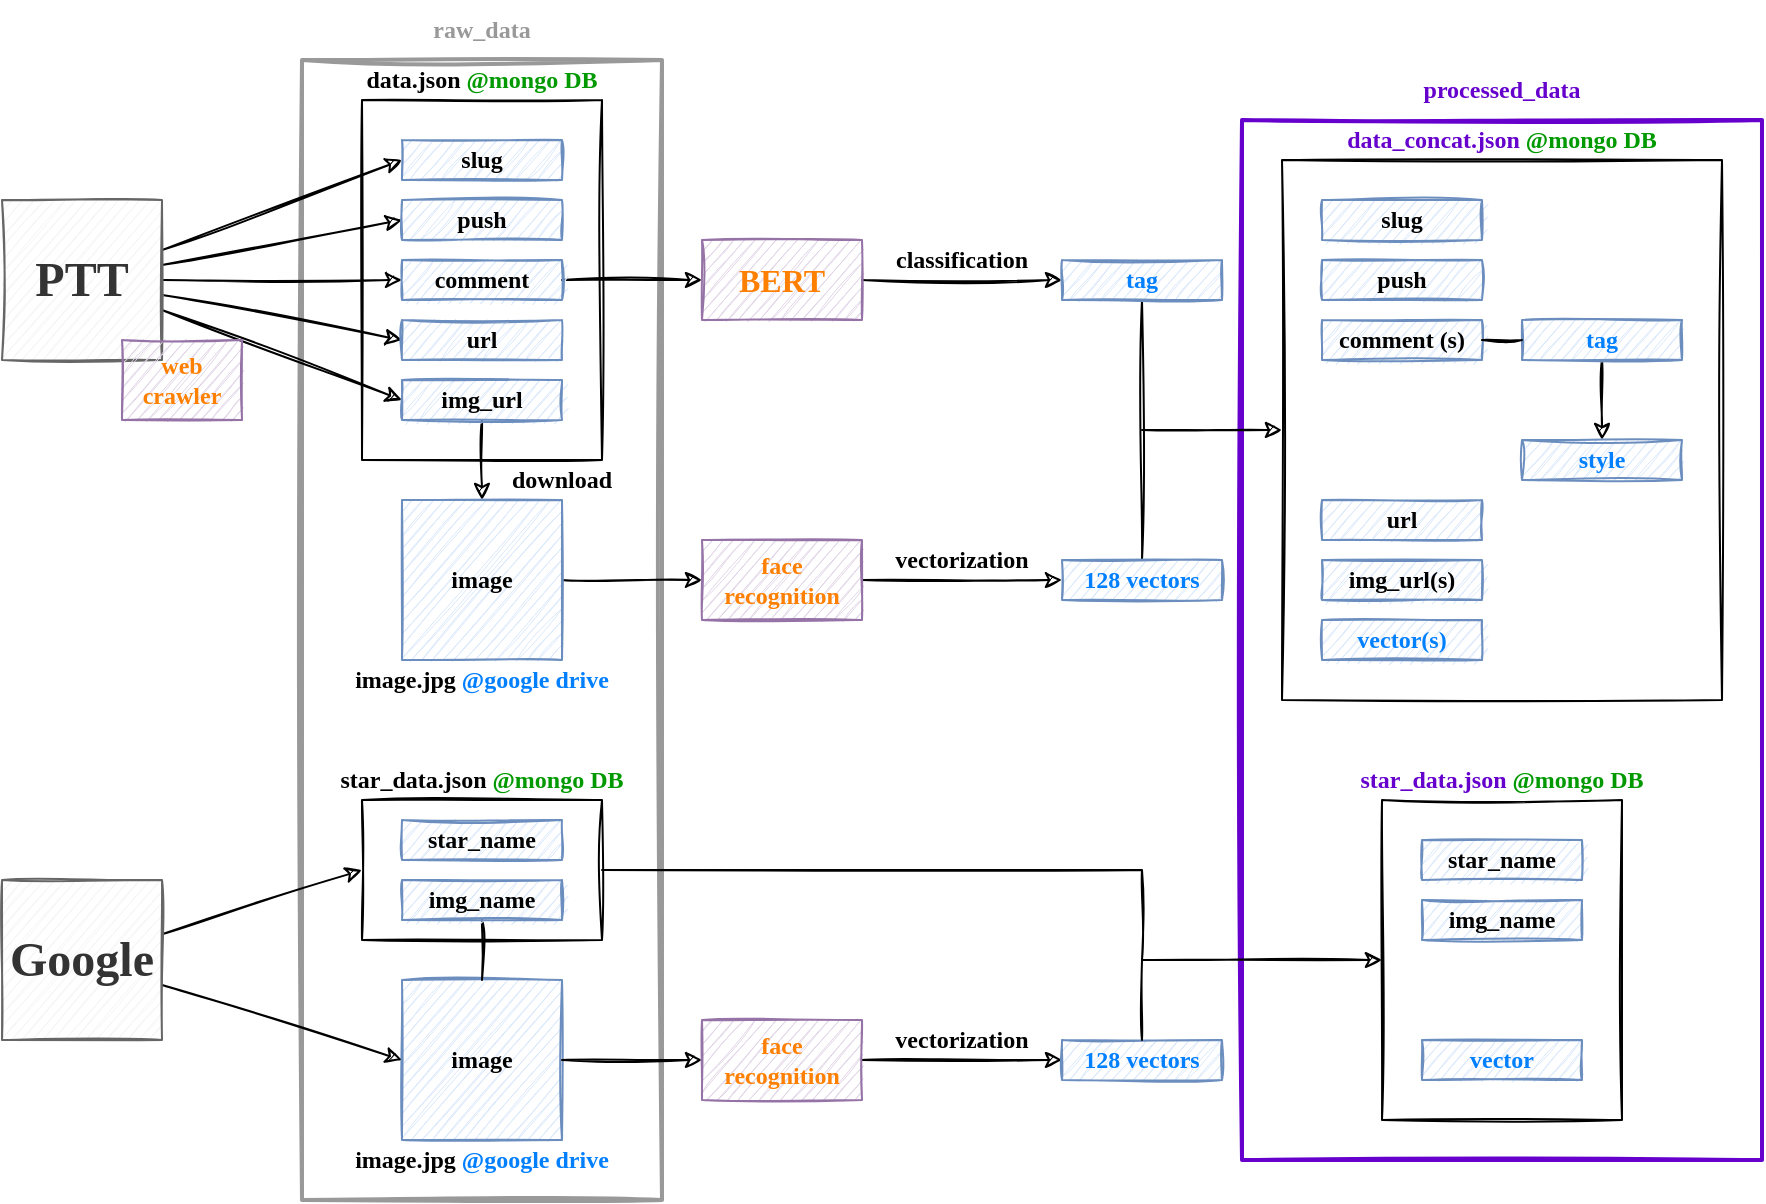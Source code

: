 <mxfile version="13.7.3" type="github" pages="3">
  <diagram id="C5RBs43oDa-KdzZeNtuy" name="Dataflow">
    <mxGraphModel dx="1221" dy="644" grid="1" gridSize="10" guides="1" tooltips="1" connect="1" arrows="1" fold="1" page="1" pageScale="1" pageWidth="1169" pageHeight="827" math="0" shadow="0">
      <root>
        <mxCell id="WIyWlLk6GJQsqaUBKTNV-0" />
        <mxCell id="WIyWlLk6GJQsqaUBKTNV-1" parent="WIyWlLk6GJQsqaUBKTNV-0" />
        <mxCell id="RGd-endWPw74yk3rcze4-29" value="" style="rounded=0;whiteSpace=wrap;html=1;shadow=0;sketch=1;strokeWidth=2;fillColor=none;fontSize=12;fontColor=#6600CC;strokeColor=#999999;" vertex="1" parent="WIyWlLk6GJQsqaUBKTNV-1">
          <mxGeometry x="190" y="50" width="180" height="570" as="geometry" />
        </mxCell>
        <mxCell id="RGd-endWPw74yk3rcze4-19" value="" style="rounded=0;whiteSpace=wrap;html=1;shadow=0;sketch=1;fillColor=none;strokeWidth=2;strokeColor=#6600CC;" vertex="1" parent="WIyWlLk6GJQsqaUBKTNV-1">
          <mxGeometry x="660" y="80" width="260" height="520" as="geometry" />
        </mxCell>
        <mxCell id="RGd-endWPw74yk3rcze4-16" style="edgeStyle=orthogonalEdgeStyle;rounded=0;sketch=1;orthogonalLoop=1;jettySize=auto;html=1;entryX=0;entryY=0.5;entryDx=0;entryDy=0;endArrow=classic;endFill=1;exitX=1;exitY=0.5;exitDx=0;exitDy=0;" edge="1" parent="WIyWlLk6GJQsqaUBKTNV-1" source="RGd-endWPw74yk3rcze4-3" target="RGd-endWPw74yk3rcze4-12">
          <mxGeometry relative="1" as="geometry">
            <mxPoint x="380" y="455" as="sourcePoint" />
            <Array as="points">
              <mxPoint x="610" y="455" />
              <mxPoint x="610" y="500" />
            </Array>
          </mxGeometry>
        </mxCell>
        <mxCell id="RGd-endWPw74yk3rcze4-3" value="" style="rounded=0;whiteSpace=wrap;html=1;fillColor=none;fontFamily=Comic Sans MS;sketch=1;fontStyle=1" vertex="1" parent="WIyWlLk6GJQsqaUBKTNV-1">
          <mxGeometry x="220" y="420" width="120" height="70" as="geometry" />
        </mxCell>
        <mxCell id="3lYdnJpDR3UN_ndo2m7_-62" value="" style="rounded=0;whiteSpace=wrap;html=1;fillColor=none;fontFamily=Comic Sans MS;sketch=1;fontStyle=1" parent="WIyWlLk6GJQsqaUBKTNV-1" vertex="1">
          <mxGeometry x="220" y="70" width="120" height="180" as="geometry" />
        </mxCell>
        <mxCell id="3lYdnJpDR3UN_ndo2m7_-72" value="" style="rounded=0;whiteSpace=wrap;html=1;fillColor=none;fontFamily=Comic Sans MS;sketch=1;fontStyle=1" parent="WIyWlLk6GJQsqaUBKTNV-1" vertex="1">
          <mxGeometry x="680" y="100" width="220" height="270" as="geometry" />
        </mxCell>
        <mxCell id="RGd-endWPw74yk3rcze4-24" style="edgeStyle=none;rounded=0;sketch=1;orthogonalLoop=1;jettySize=auto;html=1;entryX=0;entryY=0.5;entryDx=0;entryDy=0;endArrow=classic;endFill=1;fontSize=12;fontColor=#6600CC;" edge="1" parent="WIyWlLk6GJQsqaUBKTNV-1" source="3lYdnJpDR3UN_ndo2m7_-9" target="3lYdnJpDR3UN_ndo2m7_-14">
          <mxGeometry relative="1" as="geometry" />
        </mxCell>
        <mxCell id="RGd-endWPw74yk3rcze4-25" style="edgeStyle=none;rounded=0;sketch=1;orthogonalLoop=1;jettySize=auto;html=1;entryX=0;entryY=0.5;entryDx=0;entryDy=0;endArrow=classic;endFill=1;fontSize=12;fontColor=#6600CC;" edge="1" parent="WIyWlLk6GJQsqaUBKTNV-1" source="3lYdnJpDR3UN_ndo2m7_-9" target="3lYdnJpDR3UN_ndo2m7_-12">
          <mxGeometry relative="1" as="geometry" />
        </mxCell>
        <mxCell id="RGd-endWPw74yk3rcze4-26" style="edgeStyle=none;rounded=0;sketch=1;orthogonalLoop=1;jettySize=auto;html=1;entryX=0;entryY=0.5;entryDx=0;entryDy=0;endArrow=classic;endFill=1;fontSize=12;fontColor=#6600CC;" edge="1" parent="WIyWlLk6GJQsqaUBKTNV-1" source="3lYdnJpDR3UN_ndo2m7_-9" target="3lYdnJpDR3UN_ndo2m7_-13">
          <mxGeometry relative="1" as="geometry" />
        </mxCell>
        <mxCell id="RGd-endWPw74yk3rcze4-27" style="edgeStyle=none;rounded=0;sketch=1;orthogonalLoop=1;jettySize=auto;html=1;entryX=0;entryY=0.5;entryDx=0;entryDy=0;endArrow=classic;endFill=1;fontSize=12;fontColor=#6600CC;" edge="1" parent="WIyWlLk6GJQsqaUBKTNV-1" source="3lYdnJpDR3UN_ndo2m7_-9" target="3lYdnJpDR3UN_ndo2m7_-15">
          <mxGeometry relative="1" as="geometry" />
        </mxCell>
        <mxCell id="RGd-endWPw74yk3rcze4-28" style="edgeStyle=none;rounded=0;sketch=1;orthogonalLoop=1;jettySize=auto;html=1;entryX=0;entryY=0.5;entryDx=0;entryDy=0;endArrow=classic;endFill=1;fontSize=12;fontColor=#6600CC;" edge="1" parent="WIyWlLk6GJQsqaUBKTNV-1" source="3lYdnJpDR3UN_ndo2m7_-9" target="3lYdnJpDR3UN_ndo2m7_-16">
          <mxGeometry relative="1" as="geometry" />
        </mxCell>
        <mxCell id="3lYdnJpDR3UN_ndo2m7_-9" value="&lt;div style=&quot;font-size: 24px;&quot;&gt;PTT&lt;/div&gt;" style="rounded=0;whiteSpace=wrap;html=1;fontFamily=Comic Sans MS;sketch=1;fontStyle=1;fillColor=#f5f5f5;strokeColor=#666666;fontColor=#333333;fontSize=24;" parent="WIyWlLk6GJQsqaUBKTNV-1" vertex="1">
          <mxGeometry x="40" y="120" width="80" height="80" as="geometry" />
        </mxCell>
        <mxCell id="3lYdnJpDR3UN_ndo2m7_-12" value="&lt;div&gt;slug&lt;/div&gt;" style="rounded=0;whiteSpace=wrap;html=1;fontFamily=Comic Sans MS;sketch=1;fontStyle=1;fillColor=#dae8fc;strokeColor=#6c8ebf;" parent="WIyWlLk6GJQsqaUBKTNV-1" vertex="1">
          <mxGeometry x="240" y="90" width="80" height="20" as="geometry" />
        </mxCell>
        <mxCell id="3lYdnJpDR3UN_ndo2m7_-13" value="push" style="rounded=0;whiteSpace=wrap;html=1;fontFamily=Comic Sans MS;sketch=1;fontStyle=1;fillColor=#dae8fc;strokeColor=#6c8ebf;" parent="WIyWlLk6GJQsqaUBKTNV-1" vertex="1">
          <mxGeometry x="240" y="120" width="80" height="20" as="geometry" />
        </mxCell>
        <mxCell id="3lYdnJpDR3UN_ndo2m7_-58" style="edgeStyle=orthogonalEdgeStyle;rounded=0;orthogonalLoop=1;jettySize=auto;html=1;fontFamily=Comic Sans MS;sketch=1;fontStyle=1" parent="WIyWlLk6GJQsqaUBKTNV-1" source="3lYdnJpDR3UN_ndo2m7_-14" target="3lYdnJpDR3UN_ndo2m7_-28" edge="1">
          <mxGeometry relative="1" as="geometry" />
        </mxCell>
        <mxCell id="3lYdnJpDR3UN_ndo2m7_-14" value="comment" style="rounded=0;whiteSpace=wrap;html=1;fontFamily=Comic Sans MS;sketch=1;fontStyle=1;fillColor=#dae8fc;strokeColor=#6c8ebf;" parent="WIyWlLk6GJQsqaUBKTNV-1" vertex="1">
          <mxGeometry x="240" y="150" width="80" height="20" as="geometry" />
        </mxCell>
        <mxCell id="3lYdnJpDR3UN_ndo2m7_-15" value="url" style="rounded=0;whiteSpace=wrap;html=1;fontFamily=Comic Sans MS;sketch=1;fontStyle=1;fillColor=#dae8fc;strokeColor=#6c8ebf;" parent="WIyWlLk6GJQsqaUBKTNV-1" vertex="1">
          <mxGeometry x="240" y="180" width="80" height="20" as="geometry" />
        </mxCell>
        <mxCell id="3lYdnJpDR3UN_ndo2m7_-84" style="edgeStyle=orthogonalEdgeStyle;rounded=0;orthogonalLoop=1;jettySize=auto;html=1;entryX=0.5;entryY=0;entryDx=0;entryDy=0;fontFamily=Comic Sans MS;sketch=1;fontStyle=1" parent="WIyWlLk6GJQsqaUBKTNV-1" source="3lYdnJpDR3UN_ndo2m7_-16" target="3lYdnJpDR3UN_ndo2m7_-17" edge="1">
          <mxGeometry relative="1" as="geometry" />
        </mxCell>
        <mxCell id="3lYdnJpDR3UN_ndo2m7_-16" value="&lt;div&gt;img_url&lt;/div&gt;" style="rounded=0;whiteSpace=wrap;html=1;fontFamily=Comic Sans MS;sketch=1;fontStyle=1;fillColor=#dae8fc;strokeColor=#6c8ebf;" parent="WIyWlLk6GJQsqaUBKTNV-1" vertex="1">
          <mxGeometry x="240" y="210" width="80" height="20" as="geometry" />
        </mxCell>
        <mxCell id="NAhFsv_ZAzQZ003jYEAS-1" value="" style="edgeStyle=none;rounded=0;orthogonalLoop=1;jettySize=auto;html=1;endArrow=classic;endFill=1;fontFamily=Comic Sans MS;sketch=1;fontStyle=1" parent="WIyWlLk6GJQsqaUBKTNV-1" source="3lYdnJpDR3UN_ndo2m7_-17" target="3lYdnJpDR3UN_ndo2m7_-33" edge="1">
          <mxGeometry relative="1" as="geometry" />
        </mxCell>
        <mxCell id="3lYdnJpDR3UN_ndo2m7_-17" value="image" style="rounded=0;whiteSpace=wrap;html=1;fontFamily=Comic Sans MS;sketch=1;fontStyle=1;fillColor=#dae8fc;strokeColor=#6c8ebf;" parent="WIyWlLk6GJQsqaUBKTNV-1" vertex="1">
          <mxGeometry x="240" y="270" width="80" height="80" as="geometry" />
        </mxCell>
        <mxCell id="3lYdnJpDR3UN_ndo2m7_-59" style="edgeStyle=orthogonalEdgeStyle;rounded=0;orthogonalLoop=1;jettySize=auto;html=1;entryX=0;entryY=0.5;entryDx=0;entryDy=0;fontFamily=Comic Sans MS;sketch=1;fontStyle=1" parent="WIyWlLk6GJQsqaUBKTNV-1" source="3lYdnJpDR3UN_ndo2m7_-28" target="3lYdnJpDR3UN_ndo2m7_-31" edge="1">
          <mxGeometry relative="1" as="geometry" />
        </mxCell>
        <mxCell id="3lYdnJpDR3UN_ndo2m7_-28" value="BERT" style="rounded=0;whiteSpace=wrap;html=1;fontFamily=Comic Sans MS;sketch=1;fontStyle=1;fillColor=#e1d5e7;strokeColor=#9673a6;fontColor=#FF8000;fontSize=16;" parent="WIyWlLk6GJQsqaUBKTNV-1" vertex="1">
          <mxGeometry x="390" y="140" width="80" height="40" as="geometry" />
        </mxCell>
        <mxCell id="hyVg7HXCxgK-8fEmIiWi-0" style="edgeStyle=orthogonalEdgeStyle;rounded=0;orthogonalLoop=1;jettySize=auto;html=1;entryX=0.5;entryY=0;entryDx=0;entryDy=0;endArrow=none;endFill=0;sketch=1;" edge="1" parent="WIyWlLk6GJQsqaUBKTNV-1" source="3lYdnJpDR3UN_ndo2m7_-31" target="3lYdnJpDR3UN_ndo2m7_-81">
          <mxGeometry relative="1" as="geometry" />
        </mxCell>
        <mxCell id="3lYdnJpDR3UN_ndo2m7_-31" value="tag" style="rounded=0;whiteSpace=wrap;html=1;fontFamily=Comic Sans MS;sketch=1;fontStyle=1;fillColor=#dae8fc;strokeColor=#6c8ebf;fontColor=#007FFF;" parent="WIyWlLk6GJQsqaUBKTNV-1" vertex="1">
          <mxGeometry x="570" y="150" width="80" height="20" as="geometry" />
        </mxCell>
        <mxCell id="3lYdnJpDR3UN_ndo2m7_-82" style="edgeStyle=orthogonalEdgeStyle;rounded=0;orthogonalLoop=1;jettySize=auto;html=1;entryX=0;entryY=0.5;entryDx=0;entryDy=0;fontFamily=Comic Sans MS;sketch=1;fontStyle=1" parent="WIyWlLk6GJQsqaUBKTNV-1" source="3lYdnJpDR3UN_ndo2m7_-33" target="3lYdnJpDR3UN_ndo2m7_-81" edge="1">
          <mxGeometry relative="1" as="geometry" />
        </mxCell>
        <mxCell id="3lYdnJpDR3UN_ndo2m7_-33" value="face&lt;br style=&quot;font-size: 12px;&quot;&gt;recognition" style="rounded=0;whiteSpace=wrap;html=1;fontFamily=Comic Sans MS;sketch=1;fontStyle=1;fillColor=#e1d5e7;strokeColor=#9673a6;fontColor=#FF8000;fontSize=12;" parent="WIyWlLk6GJQsqaUBKTNV-1" vertex="1">
          <mxGeometry x="390" y="290" width="80" height="40" as="geometry" />
        </mxCell>
        <mxCell id="3lYdnJpDR3UN_ndo2m7_-77" style="edgeStyle=orthogonalEdgeStyle;rounded=0;orthogonalLoop=1;jettySize=auto;html=1;exitX=0.5;exitY=1;exitDx=0;exitDy=0;entryX=0.5;entryY=0;entryDx=0;entryDy=0;fontFamily=Comic Sans MS;sketch=1;fontStyle=1;fontColor=#6600CC;" parent="WIyWlLk6GJQsqaUBKTNV-1" source="3lYdnJpDR3UN_ndo2m7_-34" target="3lYdnJpDR3UN_ndo2m7_-75" edge="1">
          <mxGeometry relative="1" as="geometry" />
        </mxCell>
        <mxCell id="3lYdnJpDR3UN_ndo2m7_-34" value="tag" style="rounded=0;whiteSpace=wrap;html=1;fontFamily=Comic Sans MS;sketch=1;fontStyle=1;fillColor=#dae8fc;strokeColor=#6c8ebf;fontColor=#007FFF;" parent="WIyWlLk6GJQsqaUBKTNV-1" vertex="1">
          <mxGeometry x="800" y="180" width="80" height="20" as="geometry" />
        </mxCell>
        <mxCell id="3lYdnJpDR3UN_ndo2m7_-29" value="&lt;div style=&quot;font-size: 12px;&quot;&gt;web&lt;/div&gt;&lt;div style=&quot;font-size: 12px;&quot;&gt;crawler&lt;br style=&quot;font-size: 12px;&quot;&gt;&lt;/div&gt;" style="rounded=0;whiteSpace=wrap;html=1;fontFamily=Comic Sans MS;sketch=1;fontStyle=1;fillColor=#e1d5e7;strokeColor=#9673a6;fontColor=#FF8000;fontSize=12;" parent="WIyWlLk6GJQsqaUBKTNV-1" vertex="1">
          <mxGeometry x="100" y="190" width="60" height="40" as="geometry" />
        </mxCell>
        <mxCell id="3lYdnJpDR3UN_ndo2m7_-60" value="classification" style="text;html=1;strokeColor=none;fillColor=none;align=center;verticalAlign=middle;whiteSpace=wrap;rounded=0;fontFamily=Comic Sans MS;sketch=1;fontStyle=1" parent="WIyWlLk6GJQsqaUBKTNV-1" vertex="1">
          <mxGeometry x="480" y="140" width="80" height="20" as="geometry" />
        </mxCell>
        <mxCell id="3lYdnJpDR3UN_ndo2m7_-63" value="data.json &lt;font color=&quot;#009900&quot;&gt;@mongo DB&lt;/font&gt;" style="text;html=1;strokeColor=none;fillColor=none;align=center;verticalAlign=middle;whiteSpace=wrap;rounded=0;fontFamily=Comic Sans MS;sketch=1;fontStyle=1" parent="WIyWlLk6GJQsqaUBKTNV-1" vertex="1">
          <mxGeometry x="210" y="50" width="140" height="20" as="geometry" />
        </mxCell>
        <mxCell id="3lYdnJpDR3UN_ndo2m7_-66" value="&lt;div&gt;slug&lt;/div&gt;" style="rounded=0;whiteSpace=wrap;html=1;fontFamily=Comic Sans MS;sketch=1;fontStyle=1;fillColor=#dae8fc;strokeColor=#6c8ebf;" parent="WIyWlLk6GJQsqaUBKTNV-1" vertex="1">
          <mxGeometry x="700" y="120" width="80" height="20" as="geometry" />
        </mxCell>
        <mxCell id="3lYdnJpDR3UN_ndo2m7_-68" value="push" style="rounded=0;whiteSpace=wrap;html=1;fontFamily=Comic Sans MS;sketch=1;fontStyle=1;fillColor=#dae8fc;strokeColor=#6c8ebf;" parent="WIyWlLk6GJQsqaUBKTNV-1" vertex="1">
          <mxGeometry x="700" y="150" width="80" height="20" as="geometry" />
        </mxCell>
        <mxCell id="3lYdnJpDR3UN_ndo2m7_-69" value="comment (s)" style="rounded=0;whiteSpace=wrap;html=1;fontFamily=Comic Sans MS;sketch=1;fontStyle=1;fillColor=#dae8fc;strokeColor=#6c8ebf;" parent="WIyWlLk6GJQsqaUBKTNV-1" vertex="1">
          <mxGeometry x="700" y="180" width="80" height="20" as="geometry" />
        </mxCell>
        <mxCell id="3lYdnJpDR3UN_ndo2m7_-70" value="url" style="rounded=0;whiteSpace=wrap;html=1;fontFamily=Comic Sans MS;sketch=1;fontStyle=1;fillColor=#dae8fc;strokeColor=#6c8ebf;" parent="WIyWlLk6GJQsqaUBKTNV-1" vertex="1">
          <mxGeometry x="700" y="270" width="80" height="20" as="geometry" />
        </mxCell>
        <mxCell id="3lYdnJpDR3UN_ndo2m7_-71" value="&lt;div&gt;img_url(s)&lt;/div&gt;" style="rounded=0;whiteSpace=wrap;html=1;fontFamily=Comic Sans MS;sketch=1;fontStyle=1;fillColor=#dae8fc;strokeColor=#6c8ebf;" parent="WIyWlLk6GJQsqaUBKTNV-1" vertex="1">
          <mxGeometry x="700" y="300" width="80" height="20" as="geometry" />
        </mxCell>
        <mxCell id="3lYdnJpDR3UN_ndo2m7_-75" value="&lt;div&gt;style&lt;/div&gt;" style="rounded=0;whiteSpace=wrap;html=1;fontFamily=Comic Sans MS;sketch=1;fontStyle=1;fillColor=#dae8fc;strokeColor=#6c8ebf;fontColor=#007FFF;" parent="WIyWlLk6GJQsqaUBKTNV-1" vertex="1">
          <mxGeometry x="800" y="240" width="80" height="20" as="geometry" />
        </mxCell>
        <mxCell id="3lYdnJpDR3UN_ndo2m7_-76" value="&lt;font color=&quot;#6600CC&quot;&gt;data_concat.json&lt;/font&gt; &lt;font color=&quot;#009900&quot;&gt;@mongo DB&lt;/font&gt;" style="text;html=1;strokeColor=none;fillColor=none;align=center;verticalAlign=middle;whiteSpace=wrap;rounded=0;fontFamily=Comic Sans MS;sketch=1;fontStyle=1" parent="WIyWlLk6GJQsqaUBKTNV-1" vertex="1">
          <mxGeometry x="680" y="80" width="220" height="20" as="geometry" />
        </mxCell>
        <mxCell id="3lYdnJpDR3UN_ndo2m7_-79" value="" style="endArrow=none;html=1;exitX=1;exitY=0.5;exitDx=0;exitDy=0;fontFamily=Comic Sans MS;sketch=1;fontStyle=1" parent="WIyWlLk6GJQsqaUBKTNV-1" source="3lYdnJpDR3UN_ndo2m7_-69" edge="1">
          <mxGeometry width="50" height="50" relative="1" as="geometry">
            <mxPoint x="750" y="240" as="sourcePoint" />
            <mxPoint x="800" y="190" as="targetPoint" />
          </mxGeometry>
        </mxCell>
        <mxCell id="3lYdnJpDR3UN_ndo2m7_-81" value="128 vectors" style="rounded=0;whiteSpace=wrap;html=1;fontFamily=Comic Sans MS;sketch=1;fontStyle=1;fillColor=#dae8fc;strokeColor=#6c8ebf;fontColor=#007FFF;" parent="WIyWlLk6GJQsqaUBKTNV-1" vertex="1">
          <mxGeometry x="570" y="300" width="80" height="20" as="geometry" />
        </mxCell>
        <mxCell id="3lYdnJpDR3UN_ndo2m7_-83" value="vectorization" style="text;html=1;strokeColor=none;fillColor=none;align=center;verticalAlign=middle;whiteSpace=wrap;rounded=0;fontFamily=Comic Sans MS;sketch=1;fontStyle=1" parent="WIyWlLk6GJQsqaUBKTNV-1" vertex="1">
          <mxGeometry x="480" y="290" width="80" height="20" as="geometry" />
        </mxCell>
        <mxCell id="3lYdnJpDR3UN_ndo2m7_-85" value="download" style="text;html=1;strokeColor=none;fillColor=none;align=center;verticalAlign=middle;whiteSpace=wrap;rounded=0;fontFamily=Comic Sans MS;sketch=1;fontStyle=1" parent="WIyWlLk6GJQsqaUBKTNV-1" vertex="1">
          <mxGeometry x="280" y="250" width="80" height="20" as="geometry" />
        </mxCell>
        <mxCell id="3lYdnJpDR3UN_ndo2m7_-86" value="image.jpg &lt;font color=&quot;#007FFF&quot;&gt;@google drive&lt;/font&gt;" style="text;html=1;strokeColor=none;fillColor=none;align=center;verticalAlign=middle;whiteSpace=wrap;rounded=0;fontFamily=Comic Sans MS;sketch=1;fontStyle=1" parent="WIyWlLk6GJQsqaUBKTNV-1" vertex="1">
          <mxGeometry x="200" y="350" width="160" height="20" as="geometry" />
        </mxCell>
        <mxCell id="3lYdnJpDR3UN_ndo2m7_-87" value="vector(s)" style="rounded=0;whiteSpace=wrap;html=1;fontFamily=Comic Sans MS;sketch=1;fontStyle=1;fillColor=#dae8fc;strokeColor=#6c8ebf;fontColor=#007FFF;" parent="WIyWlLk6GJQsqaUBKTNV-1" vertex="1">
          <mxGeometry x="700" y="330" width="80" height="20" as="geometry" />
        </mxCell>
        <mxCell id="hyVg7HXCxgK-8fEmIiWi-1" value="" style="endArrow=classic;html=1;sketch=1;endFill=1;entryX=0;entryY=0.5;entryDx=0;entryDy=0;" edge="1" parent="WIyWlLk6GJQsqaUBKTNV-1" target="3lYdnJpDR3UN_ndo2m7_-72">
          <mxGeometry width="50" height="50" relative="1" as="geometry">
            <mxPoint x="610" y="235" as="sourcePoint" />
            <mxPoint x="640" y="210" as="targetPoint" />
          </mxGeometry>
        </mxCell>
        <mxCell id="RGd-endWPw74yk3rcze4-0" value="image" style="rounded=0;whiteSpace=wrap;html=1;fontFamily=Comic Sans MS;sketch=1;fontStyle=1;fillColor=#dae8fc;strokeColor=#6c8ebf;" vertex="1" parent="WIyWlLk6GJQsqaUBKTNV-1">
          <mxGeometry x="240" y="510" width="80" height="80" as="geometry" />
        </mxCell>
        <mxCell id="RGd-endWPw74yk3rcze4-1" value="&lt;div&gt;star_name&lt;/div&gt;" style="rounded=0;whiteSpace=wrap;html=1;fontFamily=Comic Sans MS;sketch=1;fontStyle=1;fillColor=#dae8fc;strokeColor=#6c8ebf;" vertex="1" parent="WIyWlLk6GJQsqaUBKTNV-1">
          <mxGeometry x="240" y="430" width="80" height="20" as="geometry" />
        </mxCell>
        <mxCell id="RGd-endWPw74yk3rcze4-11" style="edgeStyle=orthogonalEdgeStyle;rounded=0;sketch=1;orthogonalLoop=1;jettySize=auto;html=1;entryX=0.5;entryY=0;entryDx=0;entryDy=0;endArrow=none;endFill=0;exitX=0.5;exitY=1;exitDx=0;exitDy=0;" edge="1" parent="WIyWlLk6GJQsqaUBKTNV-1" source="RGd-endWPw74yk3rcze4-2" target="RGd-endWPw74yk3rcze4-0">
          <mxGeometry relative="1" as="geometry">
            <mxPoint x="290" y="500" as="sourcePoint" />
          </mxGeometry>
        </mxCell>
        <mxCell id="RGd-endWPw74yk3rcze4-2" value="&lt;div&gt;img_name&lt;/div&gt;" style="rounded=0;whiteSpace=wrap;html=1;fontFamily=Comic Sans MS;sketch=1;fontStyle=1;fillColor=#dae8fc;strokeColor=#6c8ebf;" vertex="1" parent="WIyWlLk6GJQsqaUBKTNV-1">
          <mxGeometry x="240" y="460" width="80" height="20" as="geometry" />
        </mxCell>
        <mxCell id="RGd-endWPw74yk3rcze4-4" value="star_data.json &lt;font color=&quot;#009900&quot;&gt;@mongo DB&lt;/font&gt;" style="text;html=1;strokeColor=none;fillColor=none;align=center;verticalAlign=middle;whiteSpace=wrap;rounded=0;fontFamily=Comic Sans MS;sketch=1;fontStyle=1" vertex="1" parent="WIyWlLk6GJQsqaUBKTNV-1">
          <mxGeometry x="190" y="400" width="180" height="20" as="geometry" />
        </mxCell>
        <mxCell id="RGd-endWPw74yk3rcze4-5" value="image.jpg &lt;font color=&quot;#007FFF&quot;&gt;@google drive&lt;/font&gt;" style="text;html=1;strokeColor=none;fillColor=none;align=center;verticalAlign=middle;whiteSpace=wrap;rounded=0;fontFamily=Comic Sans MS;sketch=1;fontStyle=1" vertex="1" parent="WIyWlLk6GJQsqaUBKTNV-1">
          <mxGeometry x="200" y="590" width="160" height="20" as="geometry" />
        </mxCell>
        <mxCell id="RGd-endWPw74yk3rcze4-6" value="" style="edgeStyle=none;rounded=0;orthogonalLoop=1;jettySize=auto;html=1;endArrow=classic;endFill=1;fontFamily=Comic Sans MS;sketch=1;fontStyle=1;exitX=1;exitY=0.5;exitDx=0;exitDy=0;" edge="1" target="RGd-endWPw74yk3rcze4-8" parent="WIyWlLk6GJQsqaUBKTNV-1" source="RGd-endWPw74yk3rcze4-0">
          <mxGeometry relative="1" as="geometry">
            <mxPoint x="330" y="500" as="sourcePoint" />
          </mxGeometry>
        </mxCell>
        <mxCell id="RGd-endWPw74yk3rcze4-7" style="edgeStyle=orthogonalEdgeStyle;rounded=0;orthogonalLoop=1;jettySize=auto;html=1;entryX=0;entryY=0.5;entryDx=0;entryDy=0;fontFamily=Comic Sans MS;sketch=1;fontStyle=1" edge="1" source="RGd-endWPw74yk3rcze4-8" target="RGd-endWPw74yk3rcze4-9" parent="WIyWlLk6GJQsqaUBKTNV-1">
          <mxGeometry relative="1" as="geometry" />
        </mxCell>
        <mxCell id="RGd-endWPw74yk3rcze4-8" value="face&lt;br style=&quot;font-size: 12px;&quot;&gt;recognition" style="rounded=0;whiteSpace=wrap;html=1;fontFamily=Comic Sans MS;sketch=1;fontStyle=1;fillColor=#e1d5e7;strokeColor=#9673a6;fontColor=#FF8000;fontSize=12;" vertex="1" parent="WIyWlLk6GJQsqaUBKTNV-1">
          <mxGeometry x="390" y="530" width="80" height="40" as="geometry" />
        </mxCell>
        <mxCell id="RGd-endWPw74yk3rcze4-9" value="128 vectors" style="rounded=0;whiteSpace=wrap;html=1;fontFamily=Comic Sans MS;sketch=1;fontStyle=1;fillColor=#dae8fc;strokeColor=#6c8ebf;fontColor=#007FFF;" vertex="1" parent="WIyWlLk6GJQsqaUBKTNV-1">
          <mxGeometry x="570" y="540" width="80" height="20" as="geometry" />
        </mxCell>
        <mxCell id="RGd-endWPw74yk3rcze4-10" value="vectorization" style="text;html=1;strokeColor=none;fillColor=none;align=center;verticalAlign=middle;whiteSpace=wrap;rounded=0;fontFamily=Comic Sans MS;sketch=1;fontStyle=1" vertex="1" parent="WIyWlLk6GJQsqaUBKTNV-1">
          <mxGeometry x="480" y="530" width="80" height="20" as="geometry" />
        </mxCell>
        <mxCell id="RGd-endWPw74yk3rcze4-12" value="" style="rounded=0;whiteSpace=wrap;html=1;fillColor=none;fontFamily=Comic Sans MS;sketch=1;fontStyle=1" vertex="1" parent="WIyWlLk6GJQsqaUBKTNV-1">
          <mxGeometry x="730" y="420" width="120" height="160" as="geometry" />
        </mxCell>
        <mxCell id="RGd-endWPw74yk3rcze4-13" value="vector" style="rounded=0;whiteSpace=wrap;html=1;fontFamily=Comic Sans MS;sketch=1;fontStyle=1;fillColor=#dae8fc;strokeColor=#6c8ebf;fontColor=#007FFF;" vertex="1" parent="WIyWlLk6GJQsqaUBKTNV-1">
          <mxGeometry x="750" y="540" width="80" height="20" as="geometry" />
        </mxCell>
        <mxCell id="RGd-endWPw74yk3rcze4-14" value="&lt;div&gt;star_name&lt;/div&gt;" style="rounded=0;whiteSpace=wrap;html=1;fontFamily=Comic Sans MS;sketch=1;fontStyle=1;fillColor=#dae8fc;strokeColor=#6c8ebf;" vertex="1" parent="WIyWlLk6GJQsqaUBKTNV-1">
          <mxGeometry x="750" y="440" width="80" height="20" as="geometry" />
        </mxCell>
        <mxCell id="RGd-endWPw74yk3rcze4-15" value="&lt;div&gt;img_name&lt;/div&gt;" style="rounded=0;whiteSpace=wrap;html=1;fontFamily=Comic Sans MS;sketch=1;fontStyle=1;fillColor=#dae8fc;strokeColor=#6c8ebf;" vertex="1" parent="WIyWlLk6GJQsqaUBKTNV-1">
          <mxGeometry x="750" y="470" width="80" height="20" as="geometry" />
        </mxCell>
        <mxCell id="RGd-endWPw74yk3rcze4-17" value="" style="endArrow=none;html=1;exitX=0.5;exitY=0;exitDx=0;exitDy=0;sketch=1;" edge="1" parent="WIyWlLk6GJQsqaUBKTNV-1" source="RGd-endWPw74yk3rcze4-9">
          <mxGeometry width="50" height="50" relative="1" as="geometry">
            <mxPoint x="380" y="420" as="sourcePoint" />
            <mxPoint x="610" y="500" as="targetPoint" />
          </mxGeometry>
        </mxCell>
        <mxCell id="RGd-endWPw74yk3rcze4-18" value="&lt;font color=&quot;#6600CC&quot;&gt;star_data.json&lt;/font&gt; &lt;font color=&quot;#009900&quot;&gt;@mongo DB&lt;/font&gt;" style="text;html=1;strokeColor=none;fillColor=none;align=center;verticalAlign=middle;whiteSpace=wrap;rounded=0;fontFamily=Comic Sans MS;sketch=1;fontStyle=1" vertex="1" parent="WIyWlLk6GJQsqaUBKTNV-1">
          <mxGeometry x="680" y="400" width="220" height="20" as="geometry" />
        </mxCell>
        <mxCell id="RGd-endWPw74yk3rcze4-20" value="processed_data" style="text;html=1;strokeColor=none;fillColor=none;align=center;verticalAlign=middle;whiteSpace=wrap;rounded=0;fontFamily=Comic Sans MS;sketch=1;fontStyle=1;fontSize=12;fontColor=#6600CC;" vertex="1" parent="WIyWlLk6GJQsqaUBKTNV-1">
          <mxGeometry x="730" y="50" width="120" height="30" as="geometry" />
        </mxCell>
        <mxCell id="RGd-endWPw74yk3rcze4-22" style="rounded=0;sketch=1;orthogonalLoop=1;jettySize=auto;html=1;entryX=0;entryY=0.5;entryDx=0;entryDy=0;endArrow=classic;endFill=1;fontSize=12;fontColor=#6600CC;" edge="1" parent="WIyWlLk6GJQsqaUBKTNV-1" source="RGd-endWPw74yk3rcze4-21" target="RGd-endWPw74yk3rcze4-3">
          <mxGeometry relative="1" as="geometry" />
        </mxCell>
        <mxCell id="RGd-endWPw74yk3rcze4-23" style="edgeStyle=none;rounded=0;sketch=1;orthogonalLoop=1;jettySize=auto;html=1;entryX=0;entryY=0.5;entryDx=0;entryDy=0;endArrow=classic;endFill=1;fontSize=12;fontColor=#6600CC;" edge="1" parent="WIyWlLk6GJQsqaUBKTNV-1" source="RGd-endWPw74yk3rcze4-21" target="RGd-endWPw74yk3rcze4-0">
          <mxGeometry relative="1" as="geometry" />
        </mxCell>
        <mxCell id="RGd-endWPw74yk3rcze4-21" value="Google" style="rounded=0;whiteSpace=wrap;html=1;fontFamily=Comic Sans MS;sketch=1;fontStyle=1;fillColor=#f5f5f5;strokeColor=#666666;fontColor=#333333;fontSize=24;" vertex="1" parent="WIyWlLk6GJQsqaUBKTNV-1">
          <mxGeometry x="40" y="460" width="80" height="80" as="geometry" />
        </mxCell>
        <mxCell id="RGd-endWPw74yk3rcze4-30" value="&lt;font color=&quot;#999999&quot;&gt;raw_data&lt;/font&gt;" style="text;html=1;strokeColor=none;fillColor=none;align=center;verticalAlign=middle;whiteSpace=wrap;rounded=0;fontFamily=Comic Sans MS;sketch=1;fontStyle=1;fontSize=12;fontColor=#6600CC;" vertex="1" parent="WIyWlLk6GJQsqaUBKTNV-1">
          <mxGeometry x="220" y="20" width="120" height="30" as="geometry" />
        </mxCell>
      </root>
    </mxGraphModel>
  </diagram>
  <diagram id="Nt0J0xKp3pacWhj--r_8" name="Line Bot Flow">
    <mxGraphModel dx="865" dy="456" grid="1" gridSize="10" guides="1" tooltips="1" connect="1" arrows="1" fold="1" page="1" pageScale="1" pageWidth="1169" pageHeight="827" math="0" shadow="0">
      <root>
        <mxCell id="h0hnuQ6VSx8-oMJRBhuu-0" />
        <mxCell id="h0hnuQ6VSx8-oMJRBhuu-1" parent="h0hnuQ6VSx8-oMJRBhuu-0" />
        <mxCell id="_npj7aWV0BzCkINokY6t-2" value="" style="rounded=0;whiteSpace=wrap;html=1;fillColor=none;gradientColor=none;sketch=1;fontFamily=Comic Sans MS;fontStyle=1;fontColor=#FF8000;strokeColor=#FF8000;strokeWidth=1;" parent="h0hnuQ6VSx8-oMJRBhuu-1" vertex="1">
          <mxGeometry x="380" y="280" width="260" height="120" as="geometry" />
        </mxCell>
        <mxCell id="D0xRd7xtebiC20sCWtdT-45" value="" style="rounded=0;whiteSpace=wrap;html=1;fillColor=none;gradientColor=none;sketch=1;fontFamily=Comic Sans MS;fontStyle=1" parent="h0hnuQ6VSx8-oMJRBhuu-1" vertex="1">
          <mxGeometry x="340" y="40" width="120" height="210" as="geometry" />
        </mxCell>
        <mxCell id="D0xRd7xtebiC20sCWtdT-11" style="edgeStyle=orthogonalEdgeStyle;rounded=0;orthogonalLoop=1;jettySize=auto;html=1;exitX=0.5;exitY=1;exitDx=0;exitDy=0;entryX=0.5;entryY=0;entryDx=0;entryDy=0;endArrow=classic;endFill=1;sketch=1;fontFamily=Comic Sans MS;fontStyle=1" parent="h0hnuQ6VSx8-oMJRBhuu-1" source="h0hnuQ6VSx8-oMJRBhuu-2" target="u5vzbcWMgcDCL_qY4rwx-0" edge="1">
          <mxGeometry relative="1" as="geometry" />
        </mxCell>
        <mxCell id="h0hnuQ6VSx8-oMJRBhuu-2" value="image" style="whiteSpace=wrap;html=1;aspect=fixed;fillColor=#d5e8d4;sketch=1;fontFamily=Comic Sans MS;fontStyle=1;strokeColor=#82b366;" parent="h0hnuQ6VSx8-oMJRBhuu-1" vertex="1">
          <mxGeometry x="220" y="200" width="40" height="40" as="geometry" />
        </mxCell>
        <mxCell id="D0xRd7xtebiC20sCWtdT-4" style="edgeStyle=orthogonalEdgeStyle;rounded=0;orthogonalLoop=1;jettySize=auto;html=1;exitX=1;exitY=0.5;exitDx=0;exitDy=0;entryX=0;entryY=0.5;entryDx=0;entryDy=0;sketch=1;fontFamily=Comic Sans MS;fontStyle=1" parent="h0hnuQ6VSx8-oMJRBhuu-1" source="u5vzbcWMgcDCL_qY4rwx-0" target="u5vzbcWMgcDCL_qY4rwx-1" edge="1">
          <mxGeometry relative="1" as="geometry" />
        </mxCell>
        <mxCell id="u5vzbcWMgcDCL_qY4rwx-0" value="&lt;div&gt;face&lt;/div&gt;&lt;div&gt;recognition&lt;br&gt;&lt;/div&gt;" style="rounded=0;whiteSpace=wrap;html=1;fillColor=#e1d5e7;sketch=1;fontFamily=Comic Sans MS;fontStyle=1;strokeColor=#9673a6;" parent="h0hnuQ6VSx8-oMJRBhuu-1" vertex="1">
          <mxGeometry x="200" y="360" width="80" height="40" as="geometry" />
        </mxCell>
        <mxCell id="D0xRd7xtebiC20sCWtdT-14" style="edgeStyle=orthogonalEdgeStyle;rounded=0;orthogonalLoop=1;jettySize=auto;html=1;endArrow=classic;endFill=1;sketch=1;fontFamily=Comic Sans MS;fontStyle=1;entryX=0.5;entryY=1;entryDx=0;entryDy=0;" parent="h0hnuQ6VSx8-oMJRBhuu-1" source="u5vzbcWMgcDCL_qY4rwx-1" target="_npj7aWV0BzCkINokY6t-4" edge="1">
          <mxGeometry relative="1" as="geometry">
            <mxPoint x="562" y="270" as="targetPoint" />
            <Array as="points">
              <mxPoint x="520" y="300" />
              <mxPoint x="580" y="300" />
            </Array>
          </mxGeometry>
        </mxCell>
        <mxCell id="u5vzbcWMgcDCL_qY4rwx-1" value="vector" style="rounded=0;whiteSpace=wrap;html=1;fillColor=#d5e8d4;sketch=1;fontFamily=Comic Sans MS;fontStyle=1;strokeColor=#82b366;" parent="h0hnuQ6VSx8-oMJRBhuu-1" vertex="1">
          <mxGeometry x="480" y="370" width="80" height="20" as="geometry" />
        </mxCell>
        <mxCell id="_npj7aWV0BzCkINokY6t-0" value="vector" style="rounded=0;whiteSpace=wrap;html=1;fillColor=#f8cecc;sketch=1;fontFamily=Comic Sans MS;fontStyle=1;strokeColor=#b85450;" parent="h0hnuQ6VSx8-oMJRBhuu-1" vertex="1">
          <mxGeometry x="540" y="325.58" width="80" height="20" as="geometry" />
        </mxCell>
        <mxCell id="-8c_YO028if4OeIdMSnj-12" style="edgeStyle=none;rounded=0;sketch=1;orthogonalLoop=1;jettySize=auto;html=1;entryX=0;entryY=0.5;entryDx=0;entryDy=0;endArrow=classic;endFill=1;fontFamily=Comic Sans MS;fontColor=#6600CC;" parent="h0hnuQ6VSx8-oMJRBhuu-1" source="_npj7aWV0BzCkINokY6t-4" target="-8c_YO028if4OeIdMSnj-5" edge="1">
          <mxGeometry relative="1" as="geometry" />
        </mxCell>
        <mxCell id="_npj7aWV0BzCkINokY6t-4" value="" style="rounded=0;whiteSpace=wrap;html=1;fillColor=none;gradientColor=none;sketch=1;fontFamily=Comic Sans MS;fontStyle=1" parent="h0hnuQ6VSx8-oMJRBhuu-1" vertex="1">
          <mxGeometry x="520" y="40" width="120" height="210" as="geometry" />
        </mxCell>
        <mxCell id="_npj7aWV0BzCkINokY6t-7" value="&lt;div&gt;push&lt;/div&gt;" style="rounded=0;whiteSpace=wrap;html=1;fillColor=#dae8fc;sketch=1;fontFamily=Comic Sans MS;fontStyle=1;strokeColor=#6c8ebf;fontColor=#7EA6E0;" parent="h0hnuQ6VSx8-oMJRBhuu-1" vertex="1">
          <mxGeometry x="540" y="60" width="80" height="20" as="geometry" />
        </mxCell>
        <mxCell id="_npj7aWV0BzCkINokY6t-8" value="comment" style="rounded=0;whiteSpace=wrap;html=1;fillColor=#dae8fc;sketch=1;fontFamily=Comic Sans MS;fontStyle=1;strokeColor=#6c8ebf;fontColor=#7EA6E0;" parent="h0hnuQ6VSx8-oMJRBhuu-1" vertex="1">
          <mxGeometry x="540" y="90" width="80" height="20" as="geometry" />
        </mxCell>
        <mxCell id="_npj7aWV0BzCkINokY6t-9" value="url" style="rounded=0;whiteSpace=wrap;html=1;fillColor=#dae8fc;sketch=1;fontFamily=Comic Sans MS;fontStyle=1;strokeColor=#6c8ebf;fontColor=#7EA6E0;" parent="h0hnuQ6VSx8-oMJRBhuu-1" vertex="1">
          <mxGeometry x="540" y="120" width="80" height="20" as="geometry" />
        </mxCell>
        <mxCell id="_npj7aWV0BzCkINokY6t-10" value="img_url" style="rounded=0;whiteSpace=wrap;html=1;fillColor=#dae8fc;sketch=1;fontFamily=Comic Sans MS;fontStyle=1;strokeColor=#6c8ebf;fontColor=#7EA6E0;" parent="h0hnuQ6VSx8-oMJRBhuu-1" vertex="1">
          <mxGeometry x="540" y="180" width="80" height="20" as="geometry" />
        </mxCell>
        <mxCell id="_npj7aWV0BzCkINokY6t-11" value="&lt;div&gt;style&lt;/div&gt;" style="rounded=0;whiteSpace=wrap;html=1;fillColor=#dae8fc;sketch=1;fontFamily=Comic Sans MS;fontStyle=1;strokeColor=#6c8ebf;fontColor=#7EA6E0;" parent="h0hnuQ6VSx8-oMJRBhuu-1" vertex="1">
          <mxGeometry x="540" y="150" width="80" height="20" as="geometry" />
        </mxCell>
        <mxCell id="D0xRd7xtebiC20sCWtdT-0" value="compare" style="text;html=1;strokeColor=none;fillColor=none;align=center;verticalAlign=middle;whiteSpace=wrap;rounded=0;sketch=1;fontFamily=Comic Sans MS;fontStyle=1;fontColor=#FF8000;fontSize=16;" parent="h0hnuQ6VSx8-oMJRBhuu-1" vertex="1">
          <mxGeometry x="390" y="284.12" width="80" height="22.94" as="geometry" />
        </mxCell>
        <mxCell id="D0xRd7xtebiC20sCWtdT-5" value="@Redis" style="text;html=1;strokeColor=none;fillColor=none;align=center;verticalAlign=middle;whiteSpace=wrap;rounded=0;sketch=1;fontFamily=Comic Sans MS;fontStyle=1;fontColor=#FF0000;" parent="h0hnuQ6VSx8-oMJRBhuu-1" vertex="1">
          <mxGeometry x="585" y="250" width="60" height="20" as="geometry" />
        </mxCell>
        <mxCell id="D0xRd7xtebiC20sCWtdT-6" value="&lt;div&gt;user upload&lt;br&gt;&lt;/div&gt;" style="text;html=1;strokeColor=none;fillColor=none;align=center;verticalAlign=middle;whiteSpace=wrap;rounded=0;sketch=1;fontFamily=Comic Sans MS;fontStyle=1" parent="h0hnuQ6VSx8-oMJRBhuu-1" vertex="1">
          <mxGeometry x="190" y="160" width="60" height="20" as="geometry" />
        </mxCell>
        <mxCell id="D0xRd7xtebiC20sCWtdT-17" style="edgeStyle=orthogonalEdgeStyle;rounded=0;orthogonalLoop=1;jettySize=auto;html=1;entryX=0.5;entryY=0;entryDx=0;entryDy=0;endArrow=classic;endFill=1;sketch=1;fontFamily=Comic Sans MS;fontStyle=1" parent="h0hnuQ6VSx8-oMJRBhuu-1" source="D0xRd7xtebiC20sCWtdT-16" target="h0hnuQ6VSx8-oMJRBhuu-2" edge="1">
          <mxGeometry relative="1" as="geometry" />
        </mxCell>
        <mxCell id="D0xRd7xtebiC20sCWtdT-32" style="edgeStyle=none;rounded=0;orthogonalLoop=1;jettySize=auto;html=1;entryX=0;entryY=0.5;entryDx=0;entryDy=0;endArrow=classic;endFill=1;sketch=1;fontFamily=Comic Sans MS;fontStyle=1" parent="h0hnuQ6VSx8-oMJRBhuu-1" source="D0xRd7xtebiC20sCWtdT-16" target="D0xRd7xtebiC20sCWtdT-26" edge="1">
          <mxGeometry relative="1" as="geometry" />
        </mxCell>
        <mxCell id="D0xRd7xtebiC20sCWtdT-33" style="edgeStyle=none;rounded=0;orthogonalLoop=1;jettySize=auto;html=1;entryX=0;entryY=0.5;entryDx=0;entryDy=0;endArrow=classic;endFill=1;sketch=1;fontFamily=Comic Sans MS;fontStyle=1" parent="h0hnuQ6VSx8-oMJRBhuu-1" source="D0xRd7xtebiC20sCWtdT-16" target="D0xRd7xtebiC20sCWtdT-27" edge="1">
          <mxGeometry relative="1" as="geometry" />
        </mxCell>
        <mxCell id="D0xRd7xtebiC20sCWtdT-34" style="edgeStyle=none;rounded=0;orthogonalLoop=1;jettySize=auto;html=1;entryX=0;entryY=0.5;entryDx=0;entryDy=0;endArrow=classic;endFill=1;sketch=1;fontFamily=Comic Sans MS;fontStyle=1" parent="h0hnuQ6VSx8-oMJRBhuu-1" source="D0xRd7xtebiC20sCWtdT-16" target="D0xRd7xtebiC20sCWtdT-28" edge="1">
          <mxGeometry relative="1" as="geometry" />
        </mxCell>
        <mxCell id="D0xRd7xtebiC20sCWtdT-35" style="edgeStyle=none;rounded=0;orthogonalLoop=1;jettySize=auto;html=1;entryX=0;entryY=0.5;entryDx=0;entryDy=0;endArrow=classic;endFill=1;sketch=1;fontFamily=Comic Sans MS;fontStyle=1" parent="h0hnuQ6VSx8-oMJRBhuu-1" source="D0xRd7xtebiC20sCWtdT-16" target="D0xRd7xtebiC20sCWtdT-24" edge="1">
          <mxGeometry relative="1" as="geometry" />
        </mxCell>
        <mxCell id="D0xRd7xtebiC20sCWtdT-36" style="edgeStyle=none;rounded=0;orthogonalLoop=1;jettySize=auto;html=1;entryX=0;entryY=0.5;entryDx=0;entryDy=0;endArrow=classic;endFill=1;sketch=1;fontFamily=Comic Sans MS;fontStyle=1" parent="h0hnuQ6VSx8-oMJRBhuu-1" source="D0xRd7xtebiC20sCWtdT-16" target="D0xRd7xtebiC20sCWtdT-25" edge="1">
          <mxGeometry relative="1" as="geometry" />
        </mxCell>
        <mxCell id="-8c_YO028if4OeIdMSnj-23" style="edgeStyle=none;rounded=0;sketch=1;orthogonalLoop=1;jettySize=auto;html=1;entryX=0;entryY=0.5;entryDx=0;entryDy=0;endArrow=classic;endFill=1;fontFamily=Comic Sans MS;fontColor=#6600CC;" parent="h0hnuQ6VSx8-oMJRBhuu-1" source="D0xRd7xtebiC20sCWtdT-16" target="-8c_YO028if4OeIdMSnj-14" edge="1">
          <mxGeometry relative="1" as="geometry" />
        </mxCell>
        <mxCell id="D0xRd7xtebiC20sCWtdT-16" value="&lt;div&gt;&lt;font color=&quot;#009900&quot;&gt;user&lt;/font&gt;&lt;/div&gt;&lt;font color=&quot;#009900&quot;&gt;@Line&lt;/font&gt;" style="ellipse;whiteSpace=wrap;html=1;aspect=fixed;fillColor=#d5e8d4;sketch=1;fontFamily=Comic Sans MS;strokeColor=#82b366;fontStyle=1;fontColor=#006600;" parent="h0hnuQ6VSx8-oMJRBhuu-1" vertex="1">
          <mxGeometry x="210" y="70" width="60" height="60" as="geometry" />
        </mxCell>
        <mxCell id="D0xRd7xtebiC20sCWtdT-22" value="top 5 closest article" style="text;html=1;strokeColor=none;fillColor=none;align=center;verticalAlign=middle;whiteSpace=wrap;rounded=0;sketch=1;fontFamily=Comic Sans MS;fontStyle=1" parent="h0hnuQ6VSx8-oMJRBhuu-1" vertex="1">
          <mxGeometry x="390" y="345.58" width="130" height="20" as="geometry" />
        </mxCell>
        <mxCell id="D0xRd7xtebiC20sCWtdT-37" style="edgeStyle=none;rounded=0;orthogonalLoop=1;jettySize=auto;html=1;entryX=0;entryY=0.5;entryDx=0;entryDy=0;endArrow=classic;endFill=1;sketch=1;fontFamily=Comic Sans MS;fontStyle=1" parent="h0hnuQ6VSx8-oMJRBhuu-1" source="D0xRd7xtebiC20sCWtdT-24" target="_npj7aWV0BzCkINokY6t-7" edge="1">
          <mxGeometry relative="1" as="geometry" />
        </mxCell>
        <mxCell id="D0xRd7xtebiC20sCWtdT-24" value="&lt;div&gt;預估推數&lt;/div&gt;" style="rounded=0;whiteSpace=wrap;html=1;fillColor=#ffe6cc;strokeColor=#d79b00;sketch=1;fontFamily=微軟正黑體;fontStyle=1" parent="h0hnuQ6VSx8-oMJRBhuu-1" vertex="1">
          <mxGeometry x="360" y="60" width="80" height="20" as="geometry" />
        </mxCell>
        <mxCell id="D0xRd7xtebiC20sCWtdT-38" style="edgeStyle=none;rounded=0;orthogonalLoop=1;jettySize=auto;html=1;entryX=0;entryY=0.5;entryDx=0;entryDy=0;endArrow=classic;endFill=1;sketch=1;fontFamily=Comic Sans MS;fontStyle=1" parent="h0hnuQ6VSx8-oMJRBhuu-1" source="D0xRd7xtebiC20sCWtdT-25" target="_npj7aWV0BzCkINokY6t-8" edge="1">
          <mxGeometry relative="1" as="geometry" />
        </mxCell>
        <mxCell id="D0xRd7xtebiC20sCWtdT-25" value="推文預測" style="rounded=0;whiteSpace=wrap;html=1;fillColor=#ffe6cc;strokeColor=#d79b00;sketch=1;fontFamily=微軟正黑體;fontStyle=1" parent="h0hnuQ6VSx8-oMJRBhuu-1" vertex="1">
          <mxGeometry x="360" y="90" width="80" height="20" as="geometry" />
        </mxCell>
        <mxCell id="D0xRd7xtebiC20sCWtdT-39" style="edgeStyle=none;rounded=0;orthogonalLoop=1;jettySize=auto;html=1;entryX=0;entryY=0.5;entryDx=0;entryDy=0;endArrow=classic;endFill=1;sketch=1;fontFamily=Comic Sans MS;fontStyle=1" parent="h0hnuQ6VSx8-oMJRBhuu-1" source="D0xRd7xtebiC20sCWtdT-26" target="_npj7aWV0BzCkINokY6t-9" edge="1">
          <mxGeometry relative="1" as="geometry" />
        </mxCell>
        <mxCell id="D0xRd7xtebiC20sCWtdT-26" value="相似文章" style="rounded=0;whiteSpace=wrap;html=1;fillColor=#ffe6cc;strokeColor=#d79b00;sketch=1;fontFamily=微軟正黑體;fontStyle=1" parent="h0hnuQ6VSx8-oMJRBhuu-1" vertex="1">
          <mxGeometry x="360" y="120" width="80" height="20" as="geometry" />
        </mxCell>
        <mxCell id="D0xRd7xtebiC20sCWtdT-40" style="edgeStyle=none;rounded=0;orthogonalLoop=1;jettySize=auto;html=1;endArrow=classic;endFill=1;sketch=1;fontFamily=Comic Sans MS;fontStyle=1" parent="h0hnuQ6VSx8-oMJRBhuu-1" source="D0xRd7xtebiC20sCWtdT-27" target="_npj7aWV0BzCkINokY6t-11" edge="1">
          <mxGeometry relative="1" as="geometry" />
        </mxCell>
        <mxCell id="D0xRd7xtebiC20sCWtdT-27" value="風格辨識" style="rounded=0;whiteSpace=wrap;html=1;fillColor=#ffe6cc;strokeColor=#d79b00;sketch=1;fontFamily=微軟正黑體;fontStyle=1" parent="h0hnuQ6VSx8-oMJRBhuu-1" vertex="1">
          <mxGeometry x="360" y="150" width="80" height="20" as="geometry" />
        </mxCell>
        <mxCell id="D0xRd7xtebiC20sCWtdT-41" style="edgeStyle=none;rounded=0;orthogonalLoop=1;jettySize=auto;html=1;entryX=0;entryY=0.5;entryDx=0;entryDy=0;endArrow=classic;endFill=1;sketch=1;fontFamily=Comic Sans MS;fontStyle=1" parent="h0hnuQ6VSx8-oMJRBhuu-1" source="D0xRd7xtebiC20sCWtdT-28" target="_npj7aWV0BzCkINokY6t-10" edge="1">
          <mxGeometry relative="1" as="geometry" />
        </mxCell>
        <mxCell id="D0xRd7xtebiC20sCWtdT-28" value="相似照片" style="rounded=0;whiteSpace=wrap;html=1;fillColor=#ffe6cc;strokeColor=#d79b00;sketch=1;fontFamily=微軟正黑體;fontStyle=1" parent="h0hnuQ6VSx8-oMJRBhuu-1" vertex="1">
          <mxGeometry x="360" y="180" width="80" height="20" as="geometry" />
        </mxCell>
        <mxCell id="D0xRd7xtebiC20sCWtdT-46" value="&lt;font color=&quot;#009900&quot;&gt;Line Bot&lt;/font&gt; buttoms" style="text;html=1;strokeColor=none;fillColor=none;align=center;verticalAlign=middle;whiteSpace=wrap;rounded=0;sketch=1;fontFamily=Comic Sans MS;fontStyle=1" parent="h0hnuQ6VSx8-oMJRBhuu-1" vertex="1">
          <mxGeometry x="340" y="20" width="120" height="20" as="geometry" />
        </mxCell>
        <mxCell id="OXP5h-COLjWB_WNGlpQL-0" value="&lt;div&gt;push&lt;/div&gt;" style="rounded=0;whiteSpace=wrap;html=1;fillColor=#dae8fc;sketch=1;fontFamily=Comic Sans MS;fontStyle=1;strokeColor=#6c8ebf;" parent="h0hnuQ6VSx8-oMJRBhuu-1" vertex="1">
          <mxGeometry x="540" y="60" width="80" height="20" as="geometry" />
        </mxCell>
        <mxCell id="OXP5h-COLjWB_WNGlpQL-1" value="comment" style="rounded=0;whiteSpace=wrap;html=1;fillColor=#dae8fc;sketch=1;fontFamily=Comic Sans MS;fontStyle=1;strokeColor=#6c8ebf;" parent="h0hnuQ6VSx8-oMJRBhuu-1" vertex="1">
          <mxGeometry x="540" y="90" width="80" height="20" as="geometry" />
        </mxCell>
        <mxCell id="OXP5h-COLjWB_WNGlpQL-2" value="url" style="rounded=0;whiteSpace=wrap;html=1;fillColor=#dae8fc;sketch=1;fontFamily=Comic Sans MS;fontStyle=1;strokeColor=#6c8ebf;" parent="h0hnuQ6VSx8-oMJRBhuu-1" vertex="1">
          <mxGeometry x="540" y="120" width="80" height="20" as="geometry" />
        </mxCell>
        <mxCell id="OXP5h-COLjWB_WNGlpQL-3" value="&lt;div&gt;styles&lt;/div&gt;" style="rounded=0;whiteSpace=wrap;html=1;fillColor=#dae8fc;sketch=1;fontFamily=Comic Sans MS;fontStyle=1;strokeColor=#6c8ebf;" parent="h0hnuQ6VSx8-oMJRBhuu-1" vertex="1">
          <mxGeometry x="540" y="150" width="80" height="20" as="geometry" />
        </mxCell>
        <mxCell id="OXP5h-COLjWB_WNGlpQL-4" value="img_url" style="rounded=0;whiteSpace=wrap;html=1;fillColor=#dae8fc;sketch=1;fontFamily=Comic Sans MS;fontStyle=1;strokeColor=#6c8ebf;" parent="h0hnuQ6VSx8-oMJRBhuu-1" vertex="1">
          <mxGeometry x="540" y="180" width="80" height="20" as="geometry" />
        </mxCell>
        <mxCell id="-8c_YO028if4OeIdMSnj-5" value="輸出回應" style="rounded=0;whiteSpace=wrap;html=1;fillColor=#ffe6cc;strokeColor=#d79b00;sketch=1;fontFamily=微軟正黑體;fontStyle=1" parent="h0hnuQ6VSx8-oMJRBhuu-1" vertex="1">
          <mxGeometry x="680" y="109" width="80" height="74" as="geometry" />
        </mxCell>
        <mxCell id="-8c_YO028if4OeIdMSnj-27" style="edgeStyle=none;rounded=0;sketch=1;orthogonalLoop=1;jettySize=auto;html=1;entryX=0;entryY=0.5;entryDx=0;entryDy=0;endArrow=classic;endFill=1;fontFamily=Comic Sans MS;fontColor=#6600CC;" parent="h0hnuQ6VSx8-oMJRBhuu-1" source="-8c_YO028if4OeIdMSnj-14" target="-8c_YO028if4OeIdMSnj-26" edge="1">
          <mxGeometry relative="1" as="geometry" />
        </mxCell>
        <mxCell id="-8c_YO028if4OeIdMSnj-14" value="明星臉預測" style="rounded=0;whiteSpace=wrap;html=1;fillColor=#ffe6cc;strokeColor=#d79b00;sketch=1;fontFamily=微軟正黑體;fontStyle=1" parent="h0hnuQ6VSx8-oMJRBhuu-1" vertex="1">
          <mxGeometry x="360" y="210" width="80" height="20" as="geometry" />
        </mxCell>
        <mxCell id="-8c_YO028if4OeIdMSnj-25" value="vector" style="rounded=0;whiteSpace=wrap;html=1;fillColor=#dae8fc;sketch=1;fontFamily=Comic Sans MS;fontStyle=1;strokeColor=#6c8ebf;" parent="h0hnuQ6VSx8-oMJRBhuu-1" vertex="1">
          <mxGeometry x="415" y="325.58" width="80" height="20" as="geometry" />
        </mxCell>
        <mxCell id="-8c_YO028if4OeIdMSnj-26" value="star" style="rounded=0;whiteSpace=wrap;html=1;fillColor=#f8cecc;sketch=1;fontFamily=Comic Sans MS;fontStyle=1;strokeColor=#b85450;" parent="h0hnuQ6VSx8-oMJRBhuu-1" vertex="1">
          <mxGeometry x="540" y="210" width="80" height="20" as="geometry" />
        </mxCell>
        <mxCell id="JdOnXJM2AwbnIN2k3luz-0" value="most like star" style="text;html=1;strokeColor=none;fillColor=none;align=center;verticalAlign=middle;whiteSpace=wrap;rounded=0;sketch=1;fontFamily=Comic Sans MS;fontStyle=1" vertex="1" parent="h0hnuQ6VSx8-oMJRBhuu-1">
          <mxGeometry x="530" y="345.58" width="110" height="20" as="geometry" />
        </mxCell>
        <mxCell id="-9JMLegBYG6SZd_QNO6s-0" value="vectorization" style="text;html=1;strokeColor=none;fillColor=none;align=center;verticalAlign=middle;whiteSpace=wrap;rounded=0;fontFamily=Comic Sans MS;sketch=1;fontStyle=1" vertex="1" parent="h0hnuQ6VSx8-oMJRBhuu-1">
          <mxGeometry x="290" y="360" width="80" height="20" as="geometry" />
        </mxCell>
        <mxCell id="-9JMLegBYG6SZd_QNO6s-2" style="edgeStyle=none;rounded=0;sketch=1;orthogonalLoop=1;jettySize=auto;html=1;exitX=0.75;exitY=1;exitDx=0;exitDy=0;endArrow=none;endFill=0;fontSize=12;fontColor=#007FFF;" edge="1" parent="h0hnuQ6VSx8-oMJRBhuu-1" source="_npj7aWV0BzCkINokY6t-0" target="_npj7aWV0BzCkINokY6t-0">
          <mxGeometry relative="1" as="geometry" />
        </mxCell>
        <mxCell id="-9JMLegBYG6SZd_QNO6s-4" style="edgeStyle=none;rounded=0;sketch=1;orthogonalLoop=1;jettySize=auto;html=1;exitX=0.75;exitY=0;exitDx=0;exitDy=0;endArrow=none;endFill=0;fontSize=12;fontColor=#007FFF;" edge="1" parent="h0hnuQ6VSx8-oMJRBhuu-1">
          <mxGeometry relative="1" as="geometry">
            <mxPoint x="575" y="373.58" as="sourcePoint" />
            <mxPoint x="575" y="373.58" as="targetPoint" />
          </mxGeometry>
        </mxCell>
        <mxCell id="-9JMLegBYG6SZd_QNO6s-6" value="&lt;div&gt;data_concat.json &lt;br&gt;&lt;/div&gt;" style="text;html=1;strokeColor=none;fillColor=none;align=center;verticalAlign=middle;whiteSpace=wrap;rounded=0;sketch=1;fontFamily=Comic Sans MS;fontStyle=1" vertex="1" parent="h0hnuQ6VSx8-oMJRBhuu-1">
          <mxGeometry x="400" y="305.58" width="110" height="20" as="geometry" />
        </mxCell>
        <mxCell id="-9JMLegBYG6SZd_QNO6s-7" value="star_data.json" style="text;html=1;strokeColor=none;fillColor=none;align=center;verticalAlign=middle;whiteSpace=wrap;rounded=0;sketch=1;fontFamily=Comic Sans MS;fontStyle=1" vertex="1" parent="h0hnuQ6VSx8-oMJRBhuu-1">
          <mxGeometry x="530" y="305.58" width="110" height="20" as="geometry" />
        </mxCell>
      </root>
    </mxGraphModel>
  </diagram>
  <diagram id="Y8GJJBUbFDraSBGGlnvS" name="Framework">
    <mxGraphModel dx="1483" dy="781" grid="1" gridSize="10" guides="1" tooltips="1" connect="1" arrows="1" fold="1" page="1" pageScale="1" pageWidth="1169" pageHeight="827" math="0" shadow="0">
      <root>
        <mxCell id="hT9eUbR_qyEZNDyRma1d-0" />
        <mxCell id="hT9eUbR_qyEZNDyRma1d-1" parent="hT9eUbR_qyEZNDyRma1d-0" />
        <mxCell id="hT9eUbR_qyEZNDyRma1d-2" value="" style="rounded=0;whiteSpace=wrap;html=1;shadow=0;sketch=1;strokeColor=#6c8ebf;strokeWidth=1;fontFamily=Comic Sans MS;fontSize=16;fillColor=none;fontStyle=1" vertex="1" parent="hT9eUbR_qyEZNDyRma1d-1">
          <mxGeometry x="580" y="250" width="310" height="180" as="geometry" />
        </mxCell>
        <mxCell id="hT9eUbR_qyEZNDyRma1d-3" value="" style="rounded=0;whiteSpace=wrap;html=1;shadow=0;sketch=1;strokeColor=#666666;strokeWidth=1;fontFamily=Comic Sans MS;fontSize=16;fontColor=#333333;fillColor=none;fontStyle=1" vertex="1" parent="hT9eUbR_qyEZNDyRma1d-1">
          <mxGeometry x="560" y="230" width="350" height="290" as="geometry" />
        </mxCell>
        <mxCell id="hT9eUbR_qyEZNDyRma1d-4" style="edgeStyle=none;rounded=0;sketch=1;orthogonalLoop=1;jettySize=auto;html=1;entryX=0.25;entryY=0;entryDx=0;entryDy=0;endArrow=classic;endFill=1;fontFamily=Comic Sans MS;fontSize=20;fontColor=#0066CC;fontStyle=1" edge="1" parent="hT9eUbR_qyEZNDyRma1d-1" source="hT9eUbR_qyEZNDyRma1d-5" target="hT9eUbR_qyEZNDyRma1d-9">
          <mxGeometry relative="1" as="geometry" />
        </mxCell>
        <mxCell id="hT9eUbR_qyEZNDyRma1d-5" value="PTT" style="rounded=0;whiteSpace=wrap;html=1;fontFamily=Comic Sans MS;sketch=1;fontStyle=1;fillColor=#f5f5f5;strokeColor=#666666;fontColor=#333333;fontSize=24;" vertex="1" parent="hT9eUbR_qyEZNDyRma1d-1">
          <mxGeometry x="80" y="80" width="80" height="80" as="geometry" />
        </mxCell>
        <mxCell id="hT9eUbR_qyEZNDyRma1d-6" style="edgeStyle=none;rounded=0;sketch=1;orthogonalLoop=1;jettySize=auto;html=1;entryX=0.75;entryY=0;entryDx=0;entryDy=0;endArrow=classic;endFill=1;fontFamily=Comic Sans MS;fontSize=20;fontColor=#0066CC;fontStyle=1" edge="1" parent="hT9eUbR_qyEZNDyRma1d-1" source="hT9eUbR_qyEZNDyRma1d-7" target="hT9eUbR_qyEZNDyRma1d-9">
          <mxGeometry relative="1" as="geometry" />
        </mxCell>
        <mxCell id="hT9eUbR_qyEZNDyRma1d-7" value="Google" style="rounded=0;whiteSpace=wrap;html=1;fontFamily=Comic Sans MS;sketch=1;fontStyle=1;fillColor=#f5f5f5;strokeColor=#666666;fontColor=#333333;fontSize=24;" vertex="1" parent="hT9eUbR_qyEZNDyRma1d-1">
          <mxGeometry x="200" y="80" width="80" height="80" as="geometry" />
        </mxCell>
        <mxCell id="hT9eUbR_qyEZNDyRma1d-8" style="edgeStyle=none;rounded=0;sketch=1;orthogonalLoop=1;jettySize=auto;html=1;entryX=0.5;entryY=0;entryDx=0;entryDy=0;endArrow=classic;endFill=1;fontFamily=Comic Sans MS;fontSize=20;fontColor=#0066CC;fontStyle=1" edge="1" parent="hT9eUbR_qyEZNDyRma1d-1" source="hT9eUbR_qyEZNDyRma1d-9" target="hT9eUbR_qyEZNDyRma1d-12">
          <mxGeometry relative="1" as="geometry" />
        </mxCell>
        <mxCell id="hT9eUbR_qyEZNDyRma1d-9" value="&lt;div&gt;web&lt;/div&gt;&lt;div&gt;crawler&lt;br&gt;&lt;/div&gt;" style="rounded=0;whiteSpace=wrap;html=1;shadow=0;sketch=1;strokeColor=#d79b00;strokeWidth=1;fillColor=#ffe6cc;fontSize=16;fontFamily=Comic Sans MS;fontStyle=1;fontColor=#CC6600;" vertex="1" parent="hT9eUbR_qyEZNDyRma1d-1">
          <mxGeometry x="140" y="200" width="80" height="40" as="geometry" />
        </mxCell>
        <mxCell id="hT9eUbR_qyEZNDyRma1d-10" style="edgeStyle=none;rounded=0;sketch=1;orthogonalLoop=1;jettySize=auto;html=1;entryX=0;entryY=0.5;entryDx=0;entryDy=0;endArrow=none;endFill=0;fontFamily=Comic Sans MS;fontSize=20;fontColor=#0066CC;exitX=1;exitY=0.25;exitDx=0;exitDy=0;fontStyle=1" edge="1" parent="hT9eUbR_qyEZNDyRma1d-1" source="hT9eUbR_qyEZNDyRma1d-12" target="hT9eUbR_qyEZNDyRma1d-14">
          <mxGeometry relative="1" as="geometry" />
        </mxCell>
        <mxCell id="hT9eUbR_qyEZNDyRma1d-11" style="edgeStyle=none;rounded=0;sketch=1;orthogonalLoop=1;jettySize=auto;html=1;entryX=0;entryY=0.5;entryDx=0;entryDy=0;endArrow=none;endFill=0;fontFamily=Comic Sans MS;fontSize=20;fontColor=#0066CC;exitX=1;exitY=0.75;exitDx=0;exitDy=0;fontStyle=1" edge="1" parent="hT9eUbR_qyEZNDyRma1d-1" source="hT9eUbR_qyEZNDyRma1d-12" target="hT9eUbR_qyEZNDyRma1d-16">
          <mxGeometry relative="1" as="geometry" />
        </mxCell>
        <mxCell id="hT9eUbR_qyEZNDyRma1d-12" value="&lt;div&gt;Row&lt;/div&gt;&lt;div&gt;Data&lt;br&gt;&lt;/div&gt;" style="rounded=0;whiteSpace=wrap;html=1;fontFamily=Comic Sans MS;sketch=1;fontStyle=1;fillColor=#f5f5f5;strokeColor=#666666;fontColor=#333333;fontSize=24;" vertex="1" parent="hT9eUbR_qyEZNDyRma1d-1">
          <mxGeometry x="140" y="280" width="80" height="80" as="geometry" />
        </mxCell>
        <mxCell id="hT9eUbR_qyEZNDyRma1d-13" style="edgeStyle=none;rounded=0;sketch=1;orthogonalLoop=1;jettySize=auto;html=1;entryX=0;entryY=0.25;entryDx=0;entryDy=0;endArrow=classic;endFill=1;fontFamily=Comic Sans MS;fontSize=20;fontColor=#0066CC;fontStyle=1" edge="1" parent="hT9eUbR_qyEZNDyRma1d-1" source="hT9eUbR_qyEZNDyRma1d-14" target="hT9eUbR_qyEZNDyRma1d-18">
          <mxGeometry relative="1" as="geometry" />
        </mxCell>
        <mxCell id="hT9eUbR_qyEZNDyRma1d-14" value="BERT" style="rounded=0;whiteSpace=wrap;html=1;shadow=0;sketch=1;strokeColor=#d79b00;strokeWidth=1;fillColor=#ffe6cc;fontSize=16;fontFamily=Comic Sans MS;fontStyle=1;fontColor=#CC6600;" vertex="1" parent="hT9eUbR_qyEZNDyRma1d-1">
          <mxGeometry x="260" y="280" width="80" height="40" as="geometry" />
        </mxCell>
        <mxCell id="hT9eUbR_qyEZNDyRma1d-15" style="edgeStyle=none;rounded=0;sketch=1;orthogonalLoop=1;jettySize=auto;html=1;entryX=0;entryY=0.75;entryDx=0;entryDy=0;endArrow=classic;endFill=1;fontFamily=Comic Sans MS;fontSize=20;fontColor=#0066CC;fontStyle=1" edge="1" parent="hT9eUbR_qyEZNDyRma1d-1" source="hT9eUbR_qyEZNDyRma1d-16" target="hT9eUbR_qyEZNDyRma1d-18">
          <mxGeometry relative="1" as="geometry" />
        </mxCell>
        <mxCell id="hT9eUbR_qyEZNDyRma1d-16" value="&lt;div&gt;Face&lt;/div&gt;&lt;div&gt;Recognition&lt;br&gt;&lt;/div&gt;" style="rounded=0;whiteSpace=wrap;html=1;shadow=0;sketch=1;strokeColor=#d79b00;strokeWidth=1;fillColor=#ffe6cc;fontSize=16;fontFamily=Comic Sans MS;fontStyle=1;fontColor=#CC6600;" vertex="1" parent="hT9eUbR_qyEZNDyRma1d-1">
          <mxGeometry x="240" y="320" width="120" height="40" as="geometry" />
        </mxCell>
        <mxCell id="hT9eUbR_qyEZNDyRma1d-17" value="" style="edgeStyle=none;rounded=0;sketch=1;orthogonalLoop=1;jettySize=auto;html=1;endArrow=classic;endFill=1;fontFamily=Comic Sans MS;fontSize=20;fontColor=#0066CC;fontStyle=1" edge="1" parent="hT9eUbR_qyEZNDyRma1d-1" source="hT9eUbR_qyEZNDyRma1d-18">
          <mxGeometry relative="1" as="geometry">
            <mxPoint x="601" y="320" as="targetPoint" />
          </mxGeometry>
        </mxCell>
        <mxCell id="hT9eUbR_qyEZNDyRma1d-18" value="&lt;div&gt;Processed&lt;br&gt;&lt;/div&gt;&lt;div&gt;Data&lt;br&gt;&lt;/div&gt;" style="rounded=0;whiteSpace=wrap;html=1;fontFamily=Comic Sans MS;sketch=1;fontStyle=1;fillColor=#f5f5f5;strokeColor=#666666;fontColor=#333333;fontSize=24;" vertex="1" parent="hT9eUbR_qyEZNDyRma1d-1">
          <mxGeometry x="380" y="280" width="160" height="80" as="geometry" />
        </mxCell>
        <mxCell id="hT9eUbR_qyEZNDyRma1d-19" style="edgeStyle=none;rounded=0;sketch=1;orthogonalLoop=1;jettySize=auto;html=1;exitX=0.5;exitY=1;exitDx=0;exitDy=0;entryX=0.5;entryY=0;entryDx=0;entryDy=0;endArrow=none;endFill=0;fontFamily=Comic Sans MS;fontSize=20;fontColor=#0066CC;fontStyle=1" edge="1" parent="hT9eUbR_qyEZNDyRma1d-1" source="hT9eUbR_qyEZNDyRma1d-20" target="hT9eUbR_qyEZNDyRma1d-32">
          <mxGeometry relative="1" as="geometry" />
        </mxCell>
        <mxCell id="hT9eUbR_qyEZNDyRma1d-20" value="Input image" style="rounded=0;whiteSpace=wrap;html=1;fontFamily=Comic Sans MS;sketch=1;fontStyle=1;fillColor=#f5f5f5;strokeColor=#666666;fontColor=#333333;fontSize=24;" vertex="1" parent="hT9eUbR_qyEZNDyRma1d-1">
          <mxGeometry x="600" y="50" width="160" height="80" as="geometry" />
        </mxCell>
        <mxCell id="hT9eUbR_qyEZNDyRma1d-21" style="edgeStyle=none;rounded=0;sketch=1;orthogonalLoop=1;jettySize=auto;html=1;entryX=0.5;entryY=0;entryDx=0;entryDy=0;endArrow=classic;endFill=1;fontFamily=Comic Sans MS;fontSize=20;fontColor=#0066CC;fontStyle=1" edge="1" parent="hT9eUbR_qyEZNDyRma1d-1" source="hT9eUbR_qyEZNDyRma1d-22" target="hT9eUbR_qyEZNDyRma1d-25">
          <mxGeometry relative="1" as="geometry" />
        </mxCell>
        <mxCell id="hT9eUbR_qyEZNDyRma1d-22" value="&lt;div&gt;Face&lt;/div&gt;&lt;div&gt;Recognition&lt;br&gt;&lt;/div&gt;" style="rounded=0;whiteSpace=wrap;html=1;shadow=0;sketch=1;strokeColor=#d79b00;strokeWidth=1;fillColor=#ffe6cc;fontSize=16;fontFamily=Comic Sans MS;fontStyle=1;fontColor=#CC6600;" vertex="1" parent="hT9eUbR_qyEZNDyRma1d-1">
          <mxGeometry x="620" y="180" width="120" height="40" as="geometry" />
        </mxCell>
        <mxCell id="hT9eUbR_qyEZNDyRma1d-23" value="Response" style="rounded=0;whiteSpace=wrap;html=1;fontFamily=Comic Sans MS;sketch=1;fontStyle=1;fillColor=#f5f5f5;strokeColor=#666666;fontColor=#333333;fontSize=24;" vertex="1" parent="hT9eUbR_qyEZNDyRma1d-1">
          <mxGeometry x="600" y="590" width="160" height="80" as="geometry" />
        </mxCell>
        <mxCell id="hT9eUbR_qyEZNDyRma1d-24" style="edgeStyle=none;rounded=0;sketch=1;orthogonalLoop=1;jettySize=auto;html=1;entryX=0.5;entryY=0;entryDx=0;entryDy=0;endArrow=none;endFill=0;fontFamily=Comic Sans MS;fontSize=20;fontColor=#0066CC;fontStyle=1" edge="1" parent="hT9eUbR_qyEZNDyRma1d-1" source="hT9eUbR_qyEZNDyRma1d-25" target="hT9eUbR_qyEZNDyRma1d-34">
          <mxGeometry relative="1" as="geometry" />
        </mxCell>
        <mxCell id="hT9eUbR_qyEZNDyRma1d-25" value="&lt;div&gt;Compared&lt;/div&gt;&lt;div&gt;Data&lt;br&gt;&lt;/div&gt;" style="rounded=0;whiteSpace=wrap;html=1;fontFamily=Comic Sans MS;sketch=1;fontStyle=1;fillColor=#f5f5f5;strokeColor=#666666;fontColor=#333333;fontSize=24;" vertex="1" parent="hT9eUbR_qyEZNDyRma1d-1">
          <mxGeometry x="600" y="280" width="160" height="80" as="geometry" />
        </mxCell>
        <mxCell id="hT9eUbR_qyEZNDyRma1d-26" value="&lt;font color=&quot;#006600&quot;&gt;mongoDB&lt;/font&gt;" style="rounded=0;whiteSpace=wrap;html=1;shadow=0;sketch=1;strokeColor=#82b366;strokeWidth=1;fillColor=#d5e8d4;fontSize=16;fontFamily=Comic Sans MS;fontStyle=1" vertex="1" parent="hT9eUbR_qyEZNDyRma1d-1">
          <mxGeometry x="140" y="360" width="80" height="40" as="geometry" />
        </mxCell>
        <mxCell id="hT9eUbR_qyEZNDyRma1d-27" value="&lt;font color=&quot;#FF0000&quot;&gt;Redis&lt;/font&gt;" style="rounded=0;whiteSpace=wrap;html=1;shadow=0;sketch=1;strokeColor=#b85450;strokeWidth=1;fillColor=#f8cecc;fontSize=16;fontFamily=Comic Sans MS;fontStyle=1" vertex="1" parent="hT9eUbR_qyEZNDyRma1d-1">
          <mxGeometry x="680" y="360" width="80" height="40" as="geometry" />
        </mxCell>
        <mxCell id="hT9eUbR_qyEZNDyRma1d-28" value="&lt;font color=&quot;#006600&quot;&gt;mongoDB&lt;/font&gt;" style="rounded=0;whiteSpace=wrap;html=1;shadow=0;sketch=1;strokeColor=#82b366;strokeWidth=1;fillColor=#d5e8d4;fontSize=16;fontFamily=Comic Sans MS;fontStyle=1" vertex="1" parent="hT9eUbR_qyEZNDyRma1d-1">
          <mxGeometry x="460" y="360" width="80" height="40" as="geometry" />
        </mxCell>
        <mxCell id="hT9eUbR_qyEZNDyRma1d-29" value="flask" style="rounded=0;whiteSpace=wrap;html=1;shadow=0;sketch=1;strokeColor=#9673a6;strokeWidth=1;fillColor=#e1d5e7;fontSize=16;fontFamily=Comic Sans MS;fontStyle=1" vertex="1" parent="hT9eUbR_qyEZNDyRma1d-1">
          <mxGeometry x="810" y="330" width="80" height="40" as="geometry" />
        </mxCell>
        <mxCell id="hT9eUbR_qyEZNDyRma1d-30" value="NGINX" style="rounded=0;whiteSpace=wrap;html=1;shadow=0;sketch=1;strokeColor=#82b366;strokeWidth=1;fillColor=#d5e8d4;fontSize=16;fontFamily=Comic Sans MS;fontStyle=1;fontColor=#009900;" vertex="1" parent="hT9eUbR_qyEZNDyRma1d-1">
          <mxGeometry x="810" y="250" width="80" height="40" as="geometry" />
        </mxCell>
        <mxCell id="hT9eUbR_qyEZNDyRma1d-31" value="&lt;font color=&quot;#4D9900&quot;&gt;u&lt;/font&gt;&lt;font color=&quot;#000066&quot;&gt;WSGI&lt;/font&gt;" style="rounded=0;whiteSpace=wrap;html=1;shadow=0;sketch=1;strokeColor=#666666;strokeWidth=1;fillColor=#f5f5f5;fontSize=16;fontFamily=Comic Sans MS;fontColor=#333333;fontStyle=1" vertex="1" parent="hT9eUbR_qyEZNDyRma1d-1">
          <mxGeometry x="810" y="290" width="80" height="40" as="geometry" />
        </mxCell>
        <mxCell id="hT9eUbR_qyEZNDyRma1d-32" value="line message server" style="rounded=0;whiteSpace=wrap;html=1;shadow=0;sketch=1;strokeColor=#82b366;strokeWidth=1;fillColor=#d5e8d4;fontSize=16;fontFamily=Comic Sans MS;fontColor=#006600;fontStyle=1" vertex="1" parent="hT9eUbR_qyEZNDyRma1d-1">
          <mxGeometry x="620" y="140" width="120" height="40" as="geometry" />
        </mxCell>
        <mxCell id="hT9eUbR_qyEZNDyRma1d-33" value="" style="edgeStyle=none;rounded=0;sketch=1;orthogonalLoop=1;jettySize=auto;html=1;endArrow=classic;endFill=1;fontFamily=Comic Sans MS;fontSize=20;fontColor=#0066CC;fontStyle=1" edge="1" parent="hT9eUbR_qyEZNDyRma1d-1" source="hT9eUbR_qyEZNDyRma1d-34" target="hT9eUbR_qyEZNDyRma1d-23">
          <mxGeometry relative="1" as="geometry" />
        </mxCell>
        <mxCell id="hT9eUbR_qyEZNDyRma1d-34" value="line message server" style="rounded=0;whiteSpace=wrap;html=1;shadow=0;sketch=1;strokeColor=#82b366;strokeWidth=1;fillColor=#d5e8d4;fontSize=16;fontFamily=Comic Sans MS;fontColor=#006600;fontStyle=1" vertex="1" parent="hT9eUbR_qyEZNDyRma1d-1">
          <mxGeometry x="620" y="530" width="120" height="40" as="geometry" />
        </mxCell>
        <mxCell id="hT9eUbR_qyEZNDyRma1d-35" value="&lt;font color=&quot;#4D4D4D&quot;&gt;Python&lt;/font&gt;" style="rounded=0;whiteSpace=wrap;html=1;shadow=0;sketch=1;strokeColor=#d6b656;strokeWidth=1;fillColor=#fff2cc;fontSize=16;fontFamily=Comic Sans MS;fontStyle=1" vertex="1" parent="hT9eUbR_qyEZNDyRma1d-1">
          <mxGeometry x="810" y="370" width="80" height="40" as="geometry" />
        </mxCell>
        <mxCell id="hT9eUbR_qyEZNDyRma1d-36" value="&amp;nbsp;google GCP" style="text;html=1;strokeColor=none;fillColor=none;align=center;verticalAlign=middle;whiteSpace=wrap;rounded=0;fontFamily=Comic Sans MS;sketch=1;fontStyle=1;fontSize=20;fontColor=#999999;" vertex="1" parent="hT9eUbR_qyEZNDyRma1d-1">
          <mxGeometry x="570" y="450" width="90" height="60" as="geometry" />
        </mxCell>
        <mxCell id="hT9eUbR_qyEZNDyRma1d-37" value="Docker" style="rounded=0;whiteSpace=wrap;html=1;shadow=0;sketch=1;strokeColor=#6c8ebf;strokeWidth=1;fillColor=#dae8fc;fontSize=16;fontFamily=Comic Sans MS;fontColor=#0066CC;fontStyle=1" vertex="1" parent="hT9eUbR_qyEZNDyRma1d-1">
          <mxGeometry x="810" y="430" width="80" height="40" as="geometry" />
        </mxCell>
      </root>
    </mxGraphModel>
  </diagram>
</mxfile>
